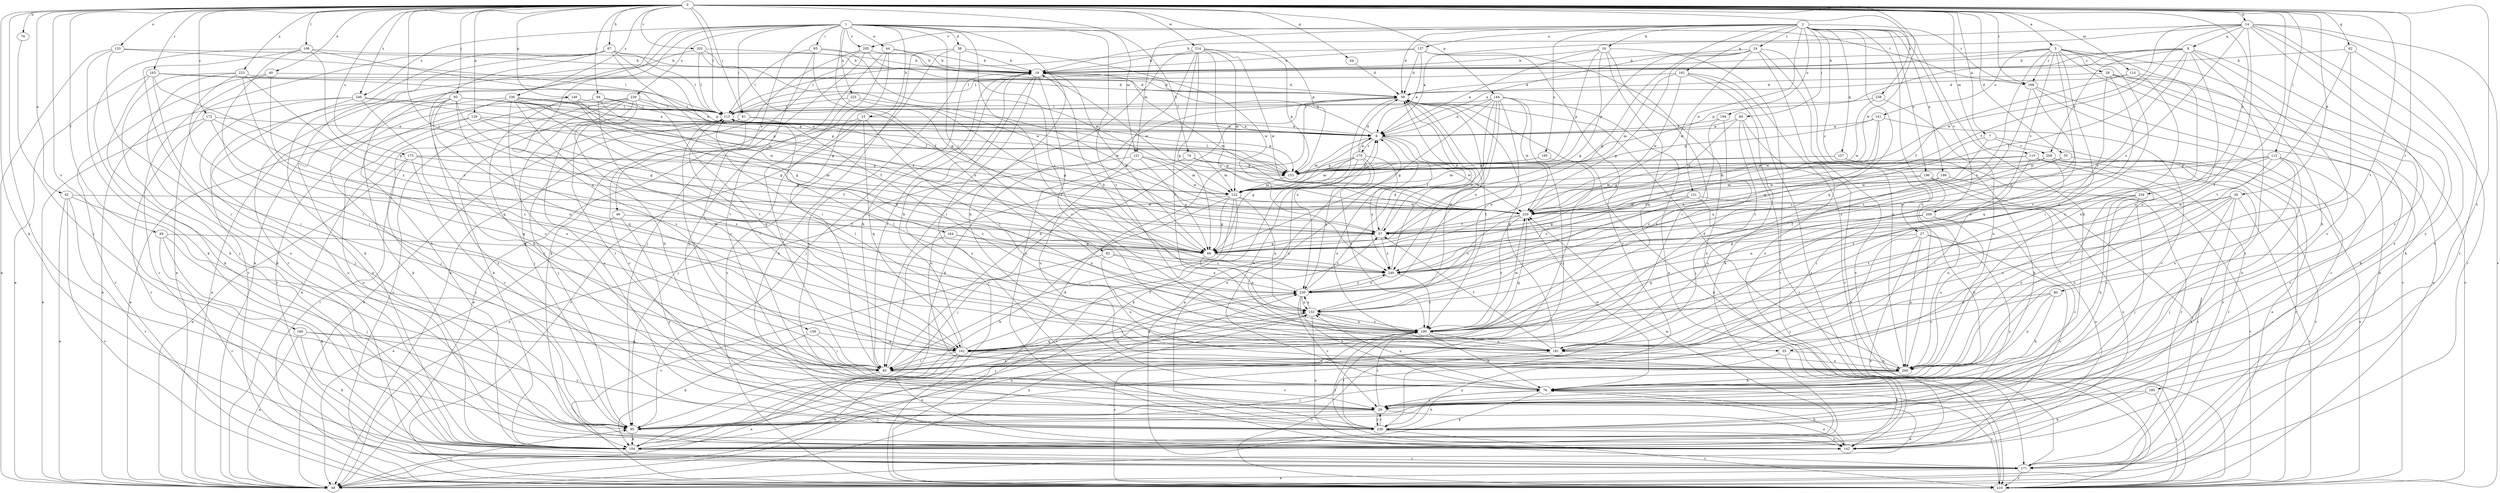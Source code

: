 strict digraph  {
0;
1;
2;
3;
7;
8;
9;
14;
15;
16;
19;
24;
27;
28;
29;
30;
35;
38;
39;
40;
42;
44;
46;
48;
49;
55;
57;
62;
64;
66;
67;
70;
74;
76;
80;
81;
82;
83;
84;
85;
93;
94;
95;
104;
106;
112;
113;
114;
115;
121;
122;
129;
131;
132;
133;
137;
141;
142;
144;
146;
153;
156;
157;
161;
162;
163;
164;
169;
170;
171;
172;
173;
180;
181;
185;
190;
194;
195;
196;
199;
200;
202;
205;
206;
209;
210;
214;
220;
223;
225;
229;
230;
234;
236;
238;
239;
246;
249;
0 -> 3  [label=a];
0 -> 7  [label=a];
0 -> 14  [label=b];
0 -> 30  [label=d];
0 -> 35  [label=d];
0 -> 40  [label=e];
0 -> 42  [label=e];
0 -> 49  [label=f];
0 -> 55  [label=f];
0 -> 62  [label=g];
0 -> 64  [label=g];
0 -> 67  [label=h];
0 -> 70  [label=h];
0 -> 80  [label=i];
0 -> 81  [label=i];
0 -> 93  [label=j];
0 -> 94  [label=j];
0 -> 95  [label=j];
0 -> 104  [label=k];
0 -> 106  [label=l];
0 -> 112  [label=l];
0 -> 113  [label=l];
0 -> 114  [label=m];
0 -> 115  [label=m];
0 -> 121  [label=m];
0 -> 129  [label=n];
0 -> 133  [label=o];
0 -> 144  [label=p];
0 -> 146  [label=p];
0 -> 153  [label=p];
0 -> 163  [label=r];
0 -> 164  [label=r];
0 -> 169  [label=r];
0 -> 172  [label=s];
0 -> 173  [label=s];
0 -> 180  [label=s];
0 -> 185  [label=t];
0 -> 190  [label=t];
0 -> 202  [label=v];
0 -> 214  [label=w];
0 -> 220  [label=w];
0 -> 223  [label=x];
0 -> 234  [label=y];
0 -> 236  [label=y];
0 -> 238  [label=y];
0 -> 246  [label=z];
1 -> 15  [label=b];
1 -> 38  [label=d];
1 -> 44  [label=e];
1 -> 46  [label=e];
1 -> 48  [label=e];
1 -> 55  [label=f];
1 -> 66  [label=g];
1 -> 74  [label=h];
1 -> 76  [label=h];
1 -> 81  [label=i];
1 -> 82  [label=i];
1 -> 83  [label=i];
1 -> 104  [label=k];
1 -> 156  [label=q];
1 -> 169  [label=r];
1 -> 190  [label=t];
1 -> 205  [label=v];
1 -> 225  [label=x];
1 -> 229  [label=x];
1 -> 246  [label=z];
2 -> 16  [label=b];
2 -> 24  [label=c];
2 -> 27  [label=c];
2 -> 39  [label=d];
2 -> 66  [label=g];
2 -> 76  [label=h];
2 -> 84  [label=i];
2 -> 121  [label=m];
2 -> 131  [label=n];
2 -> 137  [label=o];
2 -> 157  [label=q];
2 -> 161  [label=q];
2 -> 162  [label=q];
2 -> 169  [label=r];
2 -> 194  [label=u];
2 -> 195  [label=u];
2 -> 196  [label=u];
2 -> 199  [label=u];
2 -> 200  [label=u];
2 -> 205  [label=v];
2 -> 206  [label=v];
3 -> 19  [label=b];
3 -> 28  [label=c];
3 -> 29  [label=c];
3 -> 48  [label=e];
3 -> 85  [label=i];
3 -> 113  [label=l];
3 -> 132  [label=n];
3 -> 141  [label=o];
3 -> 169  [label=r];
3 -> 181  [label=s];
3 -> 200  [label=u];
3 -> 206  [label=v];
3 -> 230  [label=x];
7 -> 48  [label=e];
7 -> 66  [label=g];
7 -> 209  [label=v];
7 -> 249  [label=z];
8 -> 19  [label=b];
8 -> 57  [label=f];
8 -> 76  [label=h];
8 -> 104  [label=k];
8 -> 113  [label=l];
8 -> 153  [label=p];
8 -> 181  [label=s];
8 -> 209  [label=v];
8 -> 239  [label=y];
8 -> 249  [label=z];
9 -> 19  [label=b];
9 -> 57  [label=f];
9 -> 66  [label=g];
9 -> 122  [label=m];
9 -> 170  [label=r];
9 -> 200  [label=u];
9 -> 220  [label=w];
14 -> 8  [label=a];
14 -> 9  [label=a];
14 -> 19  [label=b];
14 -> 29  [label=c];
14 -> 57  [label=f];
14 -> 142  [label=o];
14 -> 171  [label=r];
14 -> 200  [label=u];
14 -> 210  [label=v];
14 -> 220  [label=w];
14 -> 239  [label=y];
14 -> 249  [label=z];
15 -> 9  [label=a];
15 -> 48  [label=e];
15 -> 95  [label=j];
15 -> 162  [label=q];
15 -> 190  [label=t];
15 -> 210  [label=v];
16 -> 9  [label=a];
16 -> 19  [label=b];
16 -> 66  [label=g];
16 -> 85  [label=i];
16 -> 153  [label=p];
16 -> 162  [label=q];
16 -> 210  [label=v];
19 -> 39  [label=d];
19 -> 66  [label=g];
19 -> 85  [label=i];
19 -> 95  [label=j];
19 -> 181  [label=s];
19 -> 210  [label=v];
19 -> 220  [label=w];
19 -> 239  [label=y];
24 -> 9  [label=a];
24 -> 19  [label=b];
24 -> 66  [label=g];
24 -> 142  [label=o];
24 -> 153  [label=p];
24 -> 200  [label=u];
24 -> 210  [label=v];
24 -> 220  [label=w];
27 -> 48  [label=e];
27 -> 66  [label=g];
27 -> 95  [label=j];
27 -> 142  [label=o];
27 -> 200  [label=u];
27 -> 239  [label=y];
28 -> 39  [label=d];
28 -> 48  [label=e];
28 -> 104  [label=k];
28 -> 162  [label=q];
28 -> 190  [label=t];
28 -> 210  [label=v];
29 -> 95  [label=j];
29 -> 142  [label=o];
29 -> 190  [label=t];
29 -> 239  [label=y];
30 -> 95  [label=j];
30 -> 104  [label=k];
30 -> 181  [label=s];
30 -> 190  [label=t];
30 -> 200  [label=u];
30 -> 210  [label=v];
30 -> 220  [label=w];
35 -> 153  [label=p];
35 -> 210  [label=v];
35 -> 249  [label=z];
38 -> 19  [label=b];
38 -> 142  [label=o];
38 -> 210  [label=v];
38 -> 220  [label=w];
38 -> 239  [label=y];
39 -> 113  [label=l];
39 -> 190  [label=t];
39 -> 230  [label=x];
40 -> 39  [label=d];
40 -> 162  [label=q];
40 -> 171  [label=r];
40 -> 210  [label=v];
42 -> 48  [label=e];
42 -> 85  [label=i];
42 -> 171  [label=r];
42 -> 210  [label=v];
42 -> 220  [label=w];
44 -> 19  [label=b];
44 -> 29  [label=c];
44 -> 85  [label=i];
44 -> 220  [label=w];
44 -> 239  [label=y];
46 -> 48  [label=e];
46 -> 57  [label=f];
46 -> 239  [label=y];
48 -> 39  [label=d];
48 -> 95  [label=j];
48 -> 230  [label=x];
49 -> 66  [label=g];
49 -> 95  [label=j];
49 -> 104  [label=k];
49 -> 171  [label=r];
55 -> 104  [label=k];
55 -> 200  [label=u];
55 -> 239  [label=y];
57 -> 39  [label=d];
57 -> 66  [label=g];
57 -> 249  [label=z];
62 -> 19  [label=b];
62 -> 171  [label=r];
62 -> 181  [label=s];
62 -> 190  [label=t];
64 -> 39  [label=d];
66 -> 132  [label=n];
66 -> 249  [label=z];
67 -> 19  [label=b];
67 -> 29  [label=c];
67 -> 48  [label=e];
67 -> 57  [label=f];
67 -> 66  [label=g];
67 -> 104  [label=k];
67 -> 113  [label=l];
67 -> 210  [label=v];
70 -> 95  [label=j];
74 -> 122  [label=m];
74 -> 153  [label=p];
74 -> 200  [label=u];
76 -> 9  [label=a];
76 -> 29  [label=c];
76 -> 48  [label=e];
76 -> 104  [label=k];
76 -> 113  [label=l];
76 -> 132  [label=n];
76 -> 210  [label=v];
76 -> 220  [label=w];
80 -> 76  [label=h];
80 -> 132  [label=n];
80 -> 181  [label=s];
80 -> 200  [label=u];
81 -> 9  [label=a];
81 -> 29  [label=c];
81 -> 48  [label=e];
81 -> 95  [label=j];
81 -> 181  [label=s];
82 -> 200  [label=u];
82 -> 210  [label=v];
82 -> 230  [label=x];
82 -> 249  [label=z];
83 -> 19  [label=b];
83 -> 76  [label=h];
83 -> 113  [label=l];
83 -> 122  [label=m];
83 -> 230  [label=x];
84 -> 9  [label=a];
84 -> 66  [label=g];
84 -> 95  [label=j];
84 -> 171  [label=r];
84 -> 210  [label=v];
85 -> 19  [label=b];
85 -> 29  [label=c];
85 -> 39  [label=d];
85 -> 48  [label=e];
93 -> 9  [label=a];
93 -> 66  [label=g];
93 -> 95  [label=j];
93 -> 113  [label=l];
93 -> 142  [label=o];
93 -> 153  [label=p];
93 -> 162  [label=q];
93 -> 181  [label=s];
93 -> 239  [label=y];
94 -> 9  [label=a];
94 -> 29  [label=c];
94 -> 66  [label=g];
94 -> 113  [label=l];
94 -> 190  [label=t];
95 -> 104  [label=k];
95 -> 230  [label=x];
104 -> 39  [label=d];
104 -> 132  [label=n];
104 -> 171  [label=r];
104 -> 220  [label=w];
106 -> 19  [label=b];
106 -> 66  [label=g];
106 -> 85  [label=i];
106 -> 104  [label=k];
106 -> 142  [label=o];
106 -> 153  [label=p];
112 -> 29  [label=c];
112 -> 76  [label=h];
112 -> 85  [label=i];
112 -> 153  [label=p];
112 -> 190  [label=t];
112 -> 200  [label=u];
112 -> 220  [label=w];
113 -> 9  [label=a];
113 -> 85  [label=i];
113 -> 153  [label=p];
114 -> 39  [label=d];
114 -> 57  [label=f];
114 -> 181  [label=s];
114 -> 239  [label=y];
115 -> 29  [label=c];
115 -> 85  [label=i];
115 -> 122  [label=m];
115 -> 153  [label=p];
115 -> 171  [label=r];
115 -> 210  [label=v];
121 -> 48  [label=e];
121 -> 66  [label=g];
121 -> 122  [label=m];
121 -> 153  [label=p];
121 -> 200  [label=u];
121 -> 220  [label=w];
122 -> 66  [label=g];
122 -> 85  [label=i];
122 -> 95  [label=j];
122 -> 104  [label=k];
122 -> 132  [label=n];
122 -> 210  [label=v];
122 -> 220  [label=w];
129 -> 9  [label=a];
129 -> 48  [label=e];
129 -> 57  [label=f];
129 -> 66  [label=g];
129 -> 142  [label=o];
131 -> 66  [label=g];
131 -> 76  [label=h];
131 -> 142  [label=o];
131 -> 220  [label=w];
131 -> 249  [label=z];
132 -> 39  [label=d];
132 -> 85  [label=i];
132 -> 95  [label=j];
132 -> 142  [label=o];
132 -> 190  [label=t];
132 -> 230  [label=x];
133 -> 19  [label=b];
133 -> 48  [label=e];
133 -> 85  [label=i];
133 -> 104  [label=k];
133 -> 113  [label=l];
137 -> 9  [label=a];
137 -> 19  [label=b];
137 -> 39  [label=d];
137 -> 113  [label=l];
137 -> 142  [label=o];
137 -> 239  [label=y];
141 -> 9  [label=a];
141 -> 29  [label=c];
141 -> 132  [label=n];
141 -> 153  [label=p];
141 -> 220  [label=w];
142 -> 76  [label=h];
142 -> 190  [label=t];
144 -> 9  [label=a];
144 -> 57  [label=f];
144 -> 66  [label=g];
144 -> 95  [label=j];
144 -> 113  [label=l];
144 -> 132  [label=n];
144 -> 142  [label=o];
144 -> 220  [label=w];
144 -> 230  [label=x];
144 -> 249  [label=z];
146 -> 66  [label=g];
146 -> 113  [label=l];
146 -> 171  [label=r];
146 -> 220  [label=w];
153 -> 113  [label=l];
153 -> 122  [label=m];
156 -> 85  [label=i];
156 -> 104  [label=k];
156 -> 162  [label=q];
157 -> 76  [label=h];
157 -> 122  [label=m];
157 -> 153  [label=p];
157 -> 171  [label=r];
161 -> 39  [label=d];
161 -> 104  [label=k];
161 -> 122  [label=m];
161 -> 171  [label=r];
161 -> 210  [label=v];
161 -> 220  [label=w];
162 -> 19  [label=b];
162 -> 48  [label=e];
162 -> 57  [label=f];
162 -> 85  [label=i];
162 -> 113  [label=l];
162 -> 132  [label=n];
162 -> 142  [label=o];
162 -> 200  [label=u];
163 -> 39  [label=d];
163 -> 48  [label=e];
163 -> 85  [label=i];
163 -> 104  [label=k];
163 -> 153  [label=p];
163 -> 249  [label=z];
164 -> 66  [label=g];
164 -> 85  [label=i];
164 -> 230  [label=x];
169 -> 171  [label=r];
169 -> 181  [label=s];
169 -> 190  [label=t];
169 -> 210  [label=v];
170 -> 9  [label=a];
170 -> 39  [label=d];
170 -> 104  [label=k];
170 -> 122  [label=m];
170 -> 153  [label=p];
170 -> 181  [label=s];
170 -> 190  [label=t];
170 -> 230  [label=x];
170 -> 249  [label=z];
171 -> 9  [label=a];
171 -> 48  [label=e];
171 -> 210  [label=v];
172 -> 9  [label=a];
172 -> 48  [label=e];
172 -> 132  [label=n];
172 -> 162  [label=q];
172 -> 171  [label=r];
173 -> 29  [label=c];
173 -> 48  [label=e];
173 -> 57  [label=f];
173 -> 95  [label=j];
173 -> 122  [label=m];
173 -> 153  [label=p];
180 -> 48  [label=e];
180 -> 104  [label=k];
180 -> 162  [label=q];
180 -> 239  [label=y];
181 -> 39  [label=d];
181 -> 57  [label=f];
181 -> 113  [label=l];
181 -> 200  [label=u];
181 -> 210  [label=v];
185 -> 29  [label=c];
185 -> 104  [label=k];
185 -> 210  [label=v];
190 -> 76  [label=h];
190 -> 113  [label=l];
190 -> 132  [label=n];
190 -> 162  [label=q];
190 -> 181  [label=s];
190 -> 210  [label=v];
190 -> 220  [label=w];
194 -> 9  [label=a];
194 -> 190  [label=t];
194 -> 230  [label=x];
195 -> 85  [label=i];
195 -> 153  [label=p];
196 -> 57  [label=f];
196 -> 122  [label=m];
196 -> 142  [label=o];
196 -> 171  [label=r];
196 -> 200  [label=u];
199 -> 122  [label=m];
199 -> 181  [label=s];
199 -> 210  [label=v];
199 -> 249  [label=z];
200 -> 39  [label=d];
200 -> 76  [label=h];
200 -> 95  [label=j];
202 -> 19  [label=b];
202 -> 57  [label=f];
202 -> 113  [label=l];
202 -> 171  [label=r];
202 -> 220  [label=w];
205 -> 19  [label=b];
205 -> 48  [label=e];
205 -> 95  [label=j];
205 -> 104  [label=k];
205 -> 249  [label=z];
206 -> 29  [label=c];
206 -> 57  [label=f];
206 -> 162  [label=q];
206 -> 200  [label=u];
209 -> 85  [label=i];
209 -> 142  [label=o];
209 -> 153  [label=p];
209 -> 171  [label=r];
209 -> 220  [label=w];
209 -> 249  [label=z];
210 -> 39  [label=d];
210 -> 113  [label=l];
214 -> 19  [label=b];
214 -> 66  [label=g];
214 -> 85  [label=i];
214 -> 122  [label=m];
214 -> 142  [label=o];
214 -> 153  [label=p];
214 -> 190  [label=t];
214 -> 220  [label=w];
214 -> 249  [label=z];
220 -> 57  [label=f];
220 -> 162  [label=q];
220 -> 190  [label=t];
220 -> 230  [label=x];
223 -> 39  [label=d];
223 -> 85  [label=i];
223 -> 95  [label=j];
223 -> 104  [label=k];
223 -> 181  [label=s];
223 -> 249  [label=z];
225 -> 66  [label=g];
225 -> 85  [label=i];
225 -> 113  [label=l];
225 -> 220  [label=w];
229 -> 48  [label=e];
229 -> 76  [label=h];
229 -> 95  [label=j];
229 -> 104  [label=k];
229 -> 113  [label=l];
229 -> 162  [label=q];
229 -> 210  [label=v];
229 -> 239  [label=y];
230 -> 19  [label=b];
230 -> 29  [label=c];
230 -> 39  [label=d];
230 -> 76  [label=h];
230 -> 85  [label=i];
230 -> 132  [label=n];
230 -> 249  [label=z];
234 -> 76  [label=h];
234 -> 95  [label=j];
234 -> 132  [label=n];
234 -> 200  [label=u];
234 -> 220  [label=w];
236 -> 48  [label=e];
236 -> 57  [label=f];
236 -> 104  [label=k];
236 -> 113  [label=l];
236 -> 132  [label=n];
236 -> 153  [label=p];
236 -> 181  [label=s];
236 -> 190  [label=t];
236 -> 200  [label=u];
238 -> 113  [label=l];
238 -> 200  [label=u];
238 -> 220  [label=w];
239 -> 9  [label=a];
239 -> 29  [label=c];
239 -> 76  [label=h];
239 -> 142  [label=o];
239 -> 190  [label=t];
239 -> 210  [label=v];
246 -> 48  [label=e];
246 -> 76  [label=h];
246 -> 95  [label=j];
246 -> 113  [label=l];
246 -> 122  [label=m];
246 -> 142  [label=o];
249 -> 39  [label=d];
249 -> 190  [label=t];
249 -> 230  [label=x];
}
